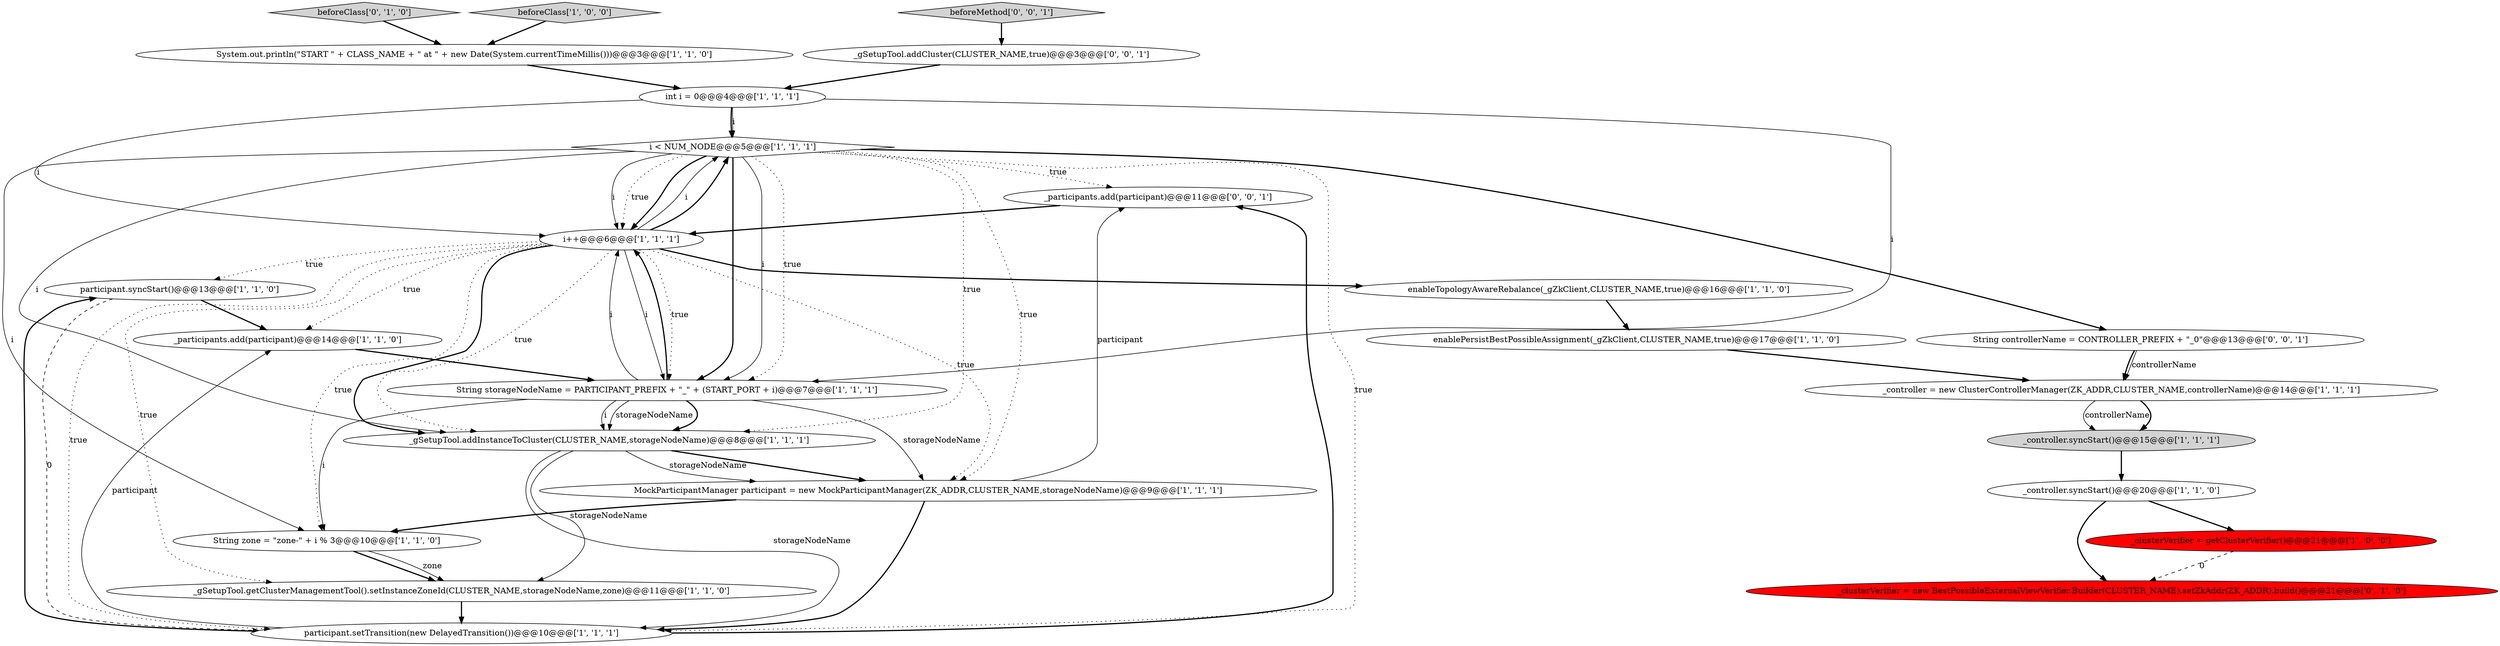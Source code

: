 digraph {
0 [style = filled, label = "System.out.println(\"START \" + CLASS_NAME + \" at \" + new Date(System.currentTimeMillis()))@@@3@@@['1', '1', '0']", fillcolor = white, shape = ellipse image = "AAA0AAABBB1BBB"];
24 [style = filled, label = "String controllerName = CONTROLLER_PREFIX + \"_0\"@@@13@@@['0', '0', '1']", fillcolor = white, shape = ellipse image = "AAA0AAABBB3BBB"];
7 [style = filled, label = "_controller.syncStart()@@@20@@@['1', '1', '0']", fillcolor = white, shape = ellipse image = "AAA0AAABBB1BBB"];
5 [style = filled, label = "_clusterVerifier = getClusterVerifier()@@@21@@@['1', '0', '0']", fillcolor = red, shape = ellipse image = "AAA1AAABBB1BBB"];
12 [style = filled, label = "enableTopologyAwareRebalance(_gZkClient,CLUSTER_NAME,true)@@@16@@@['1', '1', '0']", fillcolor = white, shape = ellipse image = "AAA0AAABBB1BBB"];
18 [style = filled, label = "_controller.syncStart()@@@15@@@['1', '1', '1']", fillcolor = lightgray, shape = ellipse image = "AAA0AAABBB1BBB"];
22 [style = filled, label = "_gSetupTool.addCluster(CLUSTER_NAME,true)@@@3@@@['0', '0', '1']", fillcolor = white, shape = ellipse image = "AAA0AAABBB3BBB"];
8 [style = filled, label = "i < NUM_NODE@@@5@@@['1', '1', '1']", fillcolor = white, shape = diamond image = "AAA0AAABBB1BBB"];
13 [style = filled, label = "_controller = new ClusterControllerManager(ZK_ADDR,CLUSTER_NAME,controllerName)@@@14@@@['1', '1', '1']", fillcolor = white, shape = ellipse image = "AAA0AAABBB1BBB"];
19 [style = filled, label = "_clusterVerifier = new BestPossibleExternalViewVerifier.Builder(CLUSTER_NAME).setZkAddr(ZK_ADDR).build()@@@21@@@['0', '1', '0']", fillcolor = red, shape = ellipse image = "AAA1AAABBB2BBB"];
23 [style = filled, label = "_participants.add(participant)@@@11@@@['0', '0', '1']", fillcolor = white, shape = ellipse image = "AAA0AAABBB3BBB"];
20 [style = filled, label = "beforeClass['0', '1', '0']", fillcolor = lightgray, shape = diamond image = "AAA0AAABBB2BBB"];
6 [style = filled, label = "_participants.add(participant)@@@14@@@['1', '1', '0']", fillcolor = white, shape = ellipse image = "AAA0AAABBB1BBB"];
2 [style = filled, label = "participant.setTransition(new DelayedTransition())@@@10@@@['1', '1', '1']", fillcolor = white, shape = ellipse image = "AAA0AAABBB1BBB"];
16 [style = filled, label = "_gSetupTool.getClusterManagementTool().setInstanceZoneId(CLUSTER_NAME,storageNodeName,zone)@@@11@@@['1', '1', '0']", fillcolor = white, shape = ellipse image = "AAA0AAABBB1BBB"];
10 [style = filled, label = "int i = 0@@@4@@@['1', '1', '1']", fillcolor = white, shape = ellipse image = "AAA0AAABBB1BBB"];
11 [style = filled, label = "String storageNodeName = PARTICIPANT_PREFIX + \"_\" + (START_PORT + i)@@@7@@@['1', '1', '1']", fillcolor = white, shape = ellipse image = "AAA0AAABBB1BBB"];
4 [style = filled, label = "enablePersistBestPossibleAssignment(_gZkClient,CLUSTER_NAME,true)@@@17@@@['1', '1', '0']", fillcolor = white, shape = ellipse image = "AAA0AAABBB1BBB"];
21 [style = filled, label = "beforeMethod['0', '0', '1']", fillcolor = lightgray, shape = diamond image = "AAA0AAABBB3BBB"];
15 [style = filled, label = "i++@@@6@@@['1', '1', '1']", fillcolor = white, shape = ellipse image = "AAA0AAABBB1BBB"];
1 [style = filled, label = "MockParticipantManager participant = new MockParticipantManager(ZK_ADDR,CLUSTER_NAME,storageNodeName)@@@9@@@['1', '1', '1']", fillcolor = white, shape = ellipse image = "AAA0AAABBB1BBB"];
14 [style = filled, label = "_gSetupTool.addInstanceToCluster(CLUSTER_NAME,storageNodeName)@@@8@@@['1', '1', '1']", fillcolor = white, shape = ellipse image = "AAA0AAABBB1BBB"];
17 [style = filled, label = "beforeClass['1', '0', '0']", fillcolor = lightgray, shape = diamond image = "AAA0AAABBB1BBB"];
3 [style = filled, label = "String zone = \"zone-\" + i % 3@@@10@@@['1', '1', '0']", fillcolor = white, shape = ellipse image = "AAA0AAABBB1BBB"];
9 [style = filled, label = "participant.syncStart()@@@13@@@['1', '1', '0']", fillcolor = white, shape = ellipse image = "AAA0AAABBB1BBB"];
8->11 [style = solid, label="i"];
2->6 [style = solid, label="participant"];
8->15 [style = bold, label=""];
8->3 [style = solid, label="i"];
14->16 [style = solid, label="storageNodeName"];
15->14 [style = bold, label=""];
11->14 [style = bold, label=""];
8->15 [style = solid, label="i"];
10->8 [style = solid, label="i"];
1->23 [style = solid, label="participant"];
8->2 [style = dotted, label="true"];
15->2 [style = dotted, label="true"];
4->13 [style = bold, label=""];
20->0 [style = bold, label=""];
13->18 [style = solid, label="controllerName"];
23->15 [style = bold, label=""];
1->3 [style = bold, label=""];
14->2 [style = solid, label="storageNodeName"];
8->15 [style = dotted, label="true"];
8->23 [style = dotted, label="true"];
11->3 [style = solid, label="i"];
2->9 [style = bold, label=""];
3->16 [style = bold, label=""];
16->2 [style = bold, label=""];
15->14 [style = dotted, label="true"];
15->16 [style = dotted, label="true"];
3->16 [style = solid, label="zone"];
11->15 [style = solid, label="i"];
24->13 [style = solid, label="controllerName"];
11->15 [style = bold, label=""];
14->1 [style = bold, label=""];
9->6 [style = bold, label=""];
10->11 [style = solid, label="i"];
15->9 [style = dotted, label="true"];
9->2 [style = dashed, label="0"];
15->3 [style = dotted, label="true"];
2->23 [style = bold, label=""];
8->1 [style = dotted, label="true"];
0->10 [style = bold, label=""];
7->5 [style = bold, label=""];
17->0 [style = bold, label=""];
14->1 [style = solid, label="storageNodeName"];
10->8 [style = bold, label=""];
12->4 [style = bold, label=""];
8->14 [style = solid, label="i"];
10->15 [style = solid, label="i"];
21->22 [style = bold, label=""];
15->1 [style = dotted, label="true"];
15->6 [style = dotted, label="true"];
6->11 [style = bold, label=""];
8->14 [style = dotted, label="true"];
11->14 [style = solid, label="i"];
22->10 [style = bold, label=""];
15->11 [style = dotted, label="true"];
15->8 [style = solid, label="i"];
8->11 [style = dotted, label="true"];
15->12 [style = bold, label=""];
1->2 [style = bold, label=""];
11->14 [style = solid, label="storageNodeName"];
18->7 [style = bold, label=""];
8->11 [style = bold, label=""];
7->19 [style = bold, label=""];
5->19 [style = dashed, label="0"];
15->8 [style = bold, label=""];
11->1 [style = solid, label="storageNodeName"];
13->18 [style = bold, label=""];
15->11 [style = solid, label="i"];
24->13 [style = bold, label=""];
8->24 [style = bold, label=""];
}
